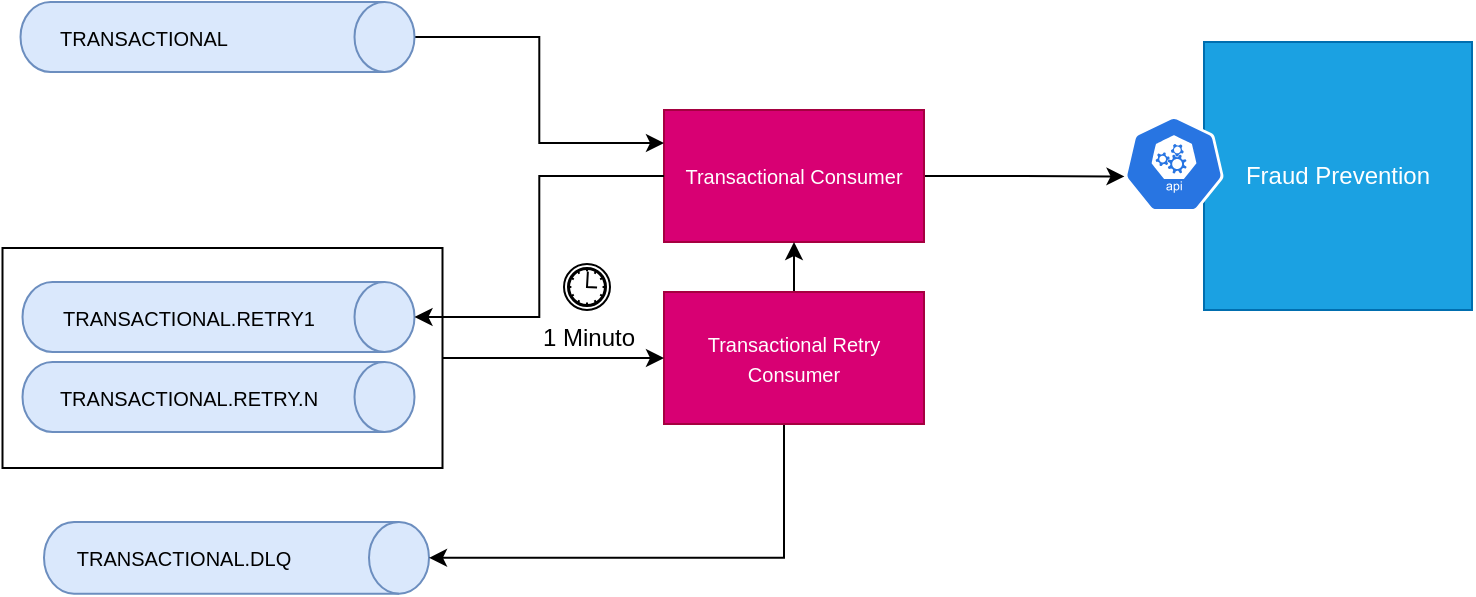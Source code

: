 <mxfile version="13.9.9" type="device"><diagram id="EmljV5eJBEodEjwwvxu4" name="Page-1"><mxGraphModel dx="1935" dy="533" grid="1" gridSize="10" guides="1" tooltips="1" connect="1" arrows="1" fold="1" page="1" pageScale="1" pageWidth="827" pageHeight="1169" math="0" shadow="0"><root><mxCell id="0"/><mxCell id="1" parent="0"/><mxCell id="wcOaEI3P6qKvz6bqTOCz-26" value="Fraud Prevention" style="whiteSpace=wrap;html=1;aspect=fixed;fillColor=#1ba1e2;strokeColor=#006EAF;fontColor=#ffffff;" parent="1" vertex="1"><mxGeometry x="410" y="90" width="134" height="134" as="geometry"/></mxCell><mxCell id="wcOaEI3P6qKvz6bqTOCz-8" style="edgeStyle=orthogonalEdgeStyle;rounded=0;orthogonalLoop=1;jettySize=auto;html=1;entryX=0.005;entryY=0.63;entryDx=0;entryDy=0;entryPerimeter=0;" parent="1" source="wcOaEI3P6qKvz6bqTOCz-2" target="wcOaEI3P6qKvz6bqTOCz-6" edge="1"><mxGeometry relative="1" as="geometry"/></mxCell><mxCell id="wcOaEI3P6qKvz6bqTOCz-2" value="&lt;span style=&quot;font-size: 10px&quot;&gt;Transactional Consumer&lt;/span&gt;" style="rounded=0;whiteSpace=wrap;html=1;fillColor=#d80073;strokeColor=#A50040;fontColor=#ffffff;" parent="1" vertex="1"><mxGeometry x="140" y="124" width="130" height="66" as="geometry"/></mxCell><mxCell id="wcOaEI3P6qKvz6bqTOCz-5" style="edgeStyle=orthogonalEdgeStyle;rounded=0;orthogonalLoop=1;jettySize=auto;html=1;entryX=0;entryY=0.25;entryDx=0;entryDy=0;" parent="1" source="wcOaEI3P6qKvz6bqTOCz-4" target="wcOaEI3P6qKvz6bqTOCz-2" edge="1"><mxGeometry relative="1" as="geometry"/></mxCell><mxCell id="wcOaEI3P6qKvz6bqTOCz-6" value="" style="html=1;dashed=0;whitespace=wrap;fillColor=#2875E2;strokeColor=#ffffff;points=[[0.005,0.63,0],[0.1,0.2,0],[0.9,0.2,0],[0.5,0,0],[0.995,0.63,0],[0.72,0.99,0],[0.5,1,0],[0.28,0.99,0]];shape=mxgraph.kubernetes.icon;prIcon=api" parent="1" vertex="1"><mxGeometry x="370" y="127" width="50" height="48" as="geometry"/></mxCell><mxCell id="wcOaEI3P6qKvz6bqTOCz-21" value="" style="group" parent="1" vertex="1" connectable="0"><mxGeometry x="-181.75" y="70" width="197" height="35" as="geometry"/></mxCell><mxCell id="wcOaEI3P6qKvz6bqTOCz-4" value="" style="shape=cylinder3;whiteSpace=wrap;html=1;boundedLbl=1;backgroundOutline=1;size=15;rotation=90;fillColor=#dae8fc;strokeColor=#6c8ebf;" parent="wcOaEI3P6qKvz6bqTOCz-21" vertex="1"><mxGeometry x="81" y="-81" width="35" height="197" as="geometry"/></mxCell><mxCell id="wcOaEI3P6qKvz6bqTOCz-16" value="&lt;span style=&quot;font-size: 10px&quot;&gt;TRANSACTIONAL&lt;/span&gt;" style="text;html=1;strokeColor=none;fillColor=none;align=center;verticalAlign=middle;whiteSpace=wrap;rounded=0;" parent="wcOaEI3P6qKvz6bqTOCz-21" vertex="1"><mxGeometry x="17" y="7.5" width="90" height="20" as="geometry"/></mxCell><mxCell id="wcOaEI3P6qKvz6bqTOCz-22" value="" style="group;rotation=90;" parent="1" vertex="1" connectable="0"><mxGeometry x="-180.75" y="210" width="210" height="100" as="geometry"/></mxCell><mxCell id="CyQ1N51Qr65C1BjnDrrG-1" value="" style="rounded=0;whiteSpace=wrap;html=1;" vertex="1" parent="wcOaEI3P6qKvz6bqTOCz-22"><mxGeometry x="-10" y="-17" width="220" height="110" as="geometry"/></mxCell><mxCell id="wcOaEI3P6qKvz6bqTOCz-9" value="" style="shape=cylinder3;whiteSpace=wrap;html=1;boundedLbl=1;backgroundOutline=1;size=15;rotation=90;fillColor=#dae8fc;strokeColor=#6c8ebf;" parent="wcOaEI3P6qKvz6bqTOCz-22" vertex="1"><mxGeometry x="80.5" y="-80.5" width="35" height="196" as="geometry"/></mxCell><mxCell id="wcOaEI3P6qKvz6bqTOCz-19" value="&lt;font style=&quot;font-size: 10px&quot;&gt;TRANSACTIONAL.RETRY1&lt;/font&gt;" style="text;html=1;strokeColor=none;fillColor=none;align=center;verticalAlign=middle;whiteSpace=wrap;rounded=0;" parent="wcOaEI3P6qKvz6bqTOCz-22" vertex="1"><mxGeometry x="25.5" y="7.5" width="115" height="20" as="geometry"/></mxCell><mxCell id="wcOaEI3P6qKvz6bqTOCz-36" value="" style="group" parent="1" vertex="1" connectable="0"><mxGeometry x="-180.75" y="250" width="196" height="35" as="geometry"/></mxCell><mxCell id="wcOaEI3P6qKvz6bqTOCz-37" value="" style="shape=cylinder3;whiteSpace=wrap;html=1;boundedLbl=1;backgroundOutline=1;size=15;rotation=90;fillColor=#dae8fc;strokeColor=#6c8ebf;" parent="wcOaEI3P6qKvz6bqTOCz-36" vertex="1"><mxGeometry x="80.5" y="-80.5" width="35" height="196" as="geometry"/></mxCell><mxCell id="wcOaEI3P6qKvz6bqTOCz-38" value="&lt;font style=&quot;font-size: 10px&quot;&gt;TRANSACTIONAL.RETRY.N&lt;/font&gt;" style="text;html=1;strokeColor=none;fillColor=none;align=center;verticalAlign=middle;whiteSpace=wrap;rounded=0;" parent="wcOaEI3P6qKvz6bqTOCz-36" vertex="1"><mxGeometry x="25.5" y="7.5" width="115" height="20" as="geometry"/></mxCell><mxCell id="wcOaEI3P6qKvz6bqTOCz-40" value="" style="group" parent="1" vertex="1" connectable="0"><mxGeometry x="-170" y="330.001" width="192.5" height="35.818" as="geometry"/></mxCell><mxCell id="wcOaEI3P6qKvz6bqTOCz-10" value="" style="shape=cylinder3;whiteSpace=wrap;html=1;boundedLbl=1;backgroundOutline=1;size=15;rotation=90;fillColor=#dae8fc;strokeColor=#6c8ebf;" parent="wcOaEI3P6qKvz6bqTOCz-40" vertex="1"><mxGeometry x="78.341" y="-78.341" width="35.818" height="192.5" as="geometry"/></mxCell><mxCell id="wcOaEI3P6qKvz6bqTOCz-20" value="&lt;font style=&quot;font-size: 10px&quot;&gt;TRANSACTIONAL.DLQ&lt;/font&gt;" style="text;html=1;strokeColor=none;fillColor=none;align=center;verticalAlign=middle;whiteSpace=wrap;rounded=0;" parent="wcOaEI3P6qKvz6bqTOCz-40" vertex="1"><mxGeometry x="10.612" y="7.909" width="117.688" height="20" as="geometry"/></mxCell><mxCell id="wcOaEI3P6qKvz6bqTOCz-88" value="1 Minuto" style="shape=mxgraph.bpmn.shape;html=1;verticalLabelPosition=bottom;labelBackgroundColor=#ffffff;verticalAlign=top;align=center;perimeter=ellipsePerimeter;outlineConnect=0;outline=catching;symbol=timer;" parent="1" vertex="1"><mxGeometry x="90" y="201" width="23" height="23" as="geometry"/></mxCell><mxCell id="CyQ1N51Qr65C1BjnDrrG-8" style="edgeStyle=orthogonalEdgeStyle;rounded=0;orthogonalLoop=1;jettySize=auto;html=1;entryX=0.5;entryY=1;entryDx=0;entryDy=0;" edge="1" parent="1" source="CyQ1N51Qr65C1BjnDrrG-4" target="wcOaEI3P6qKvz6bqTOCz-2"><mxGeometry relative="1" as="geometry"/></mxCell><mxCell id="CyQ1N51Qr65C1BjnDrrG-10" style="edgeStyle=orthogonalEdgeStyle;rounded=0;orthogonalLoop=1;jettySize=auto;html=1;entryX=0.5;entryY=0;entryDx=0;entryDy=0;entryPerimeter=0;" edge="1" parent="1" source="CyQ1N51Qr65C1BjnDrrG-4" target="wcOaEI3P6qKvz6bqTOCz-10"><mxGeometry relative="1" as="geometry"><Array as="points"><mxPoint x="200" y="348"/></Array></mxGeometry></mxCell><mxCell id="CyQ1N51Qr65C1BjnDrrG-4" value="&lt;span style=&quot;font-size: 10px&quot;&gt;Transactional Retry Consumer&lt;/span&gt;" style="rounded=0;whiteSpace=wrap;html=1;fillColor=#d80073;strokeColor=#A50040;fontColor=#ffffff;" vertex="1" parent="1"><mxGeometry x="140" y="215" width="130" height="66" as="geometry"/></mxCell><mxCell id="CyQ1N51Qr65C1BjnDrrG-5" style="edgeStyle=orthogonalEdgeStyle;rounded=0;orthogonalLoop=1;jettySize=auto;html=1;entryX=0.5;entryY=0;entryDx=0;entryDy=0;entryPerimeter=0;" edge="1" parent="1" source="wcOaEI3P6qKvz6bqTOCz-2" target="wcOaEI3P6qKvz6bqTOCz-9"><mxGeometry relative="1" as="geometry"/></mxCell><mxCell id="CyQ1N51Qr65C1BjnDrrG-6" style="edgeStyle=orthogonalEdgeStyle;rounded=0;orthogonalLoop=1;jettySize=auto;html=1;entryX=0;entryY=0.5;entryDx=0;entryDy=0;" edge="1" parent="1" source="CyQ1N51Qr65C1BjnDrrG-1" target="CyQ1N51Qr65C1BjnDrrG-4"><mxGeometry relative="1" as="geometry"/></mxCell></root></mxGraphModel></diagram></mxfile>